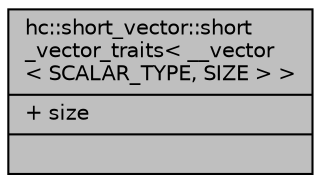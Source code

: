 digraph "hc::short_vector::short_vector_traits&lt; __vector&lt; SCALAR_TYPE, SIZE &gt; &gt;"
{
  edge [fontname="Helvetica",fontsize="10",labelfontname="Helvetica",labelfontsize="10"];
  node [fontname="Helvetica",fontsize="10",shape=record];
  Node1 [label="{hc::short_vector::short\l_vector_traits\< __vector\l\< SCALAR_TYPE, SIZE \> \>\n|+ size\l|}",height=0.2,width=0.4,color="black", fillcolor="grey75", style="filled", fontcolor="black"];
}

